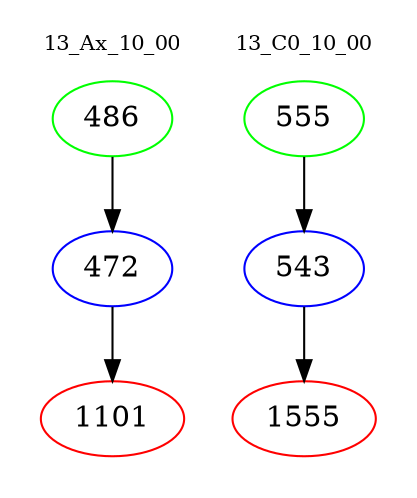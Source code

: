 digraph{
subgraph cluster_0 {
color = white
label = "13_Ax_10_00";
fontsize=10;
T0_486 [label="486", color="green"]
T0_486 -> T0_472 [color="black"]
T0_472 [label="472", color="blue"]
T0_472 -> T0_1101 [color="black"]
T0_1101 [label="1101", color="red"]
}
subgraph cluster_1 {
color = white
label = "13_C0_10_00";
fontsize=10;
T1_555 [label="555", color="green"]
T1_555 -> T1_543 [color="black"]
T1_543 [label="543", color="blue"]
T1_543 -> T1_1555 [color="black"]
T1_1555 [label="1555", color="red"]
}
}
